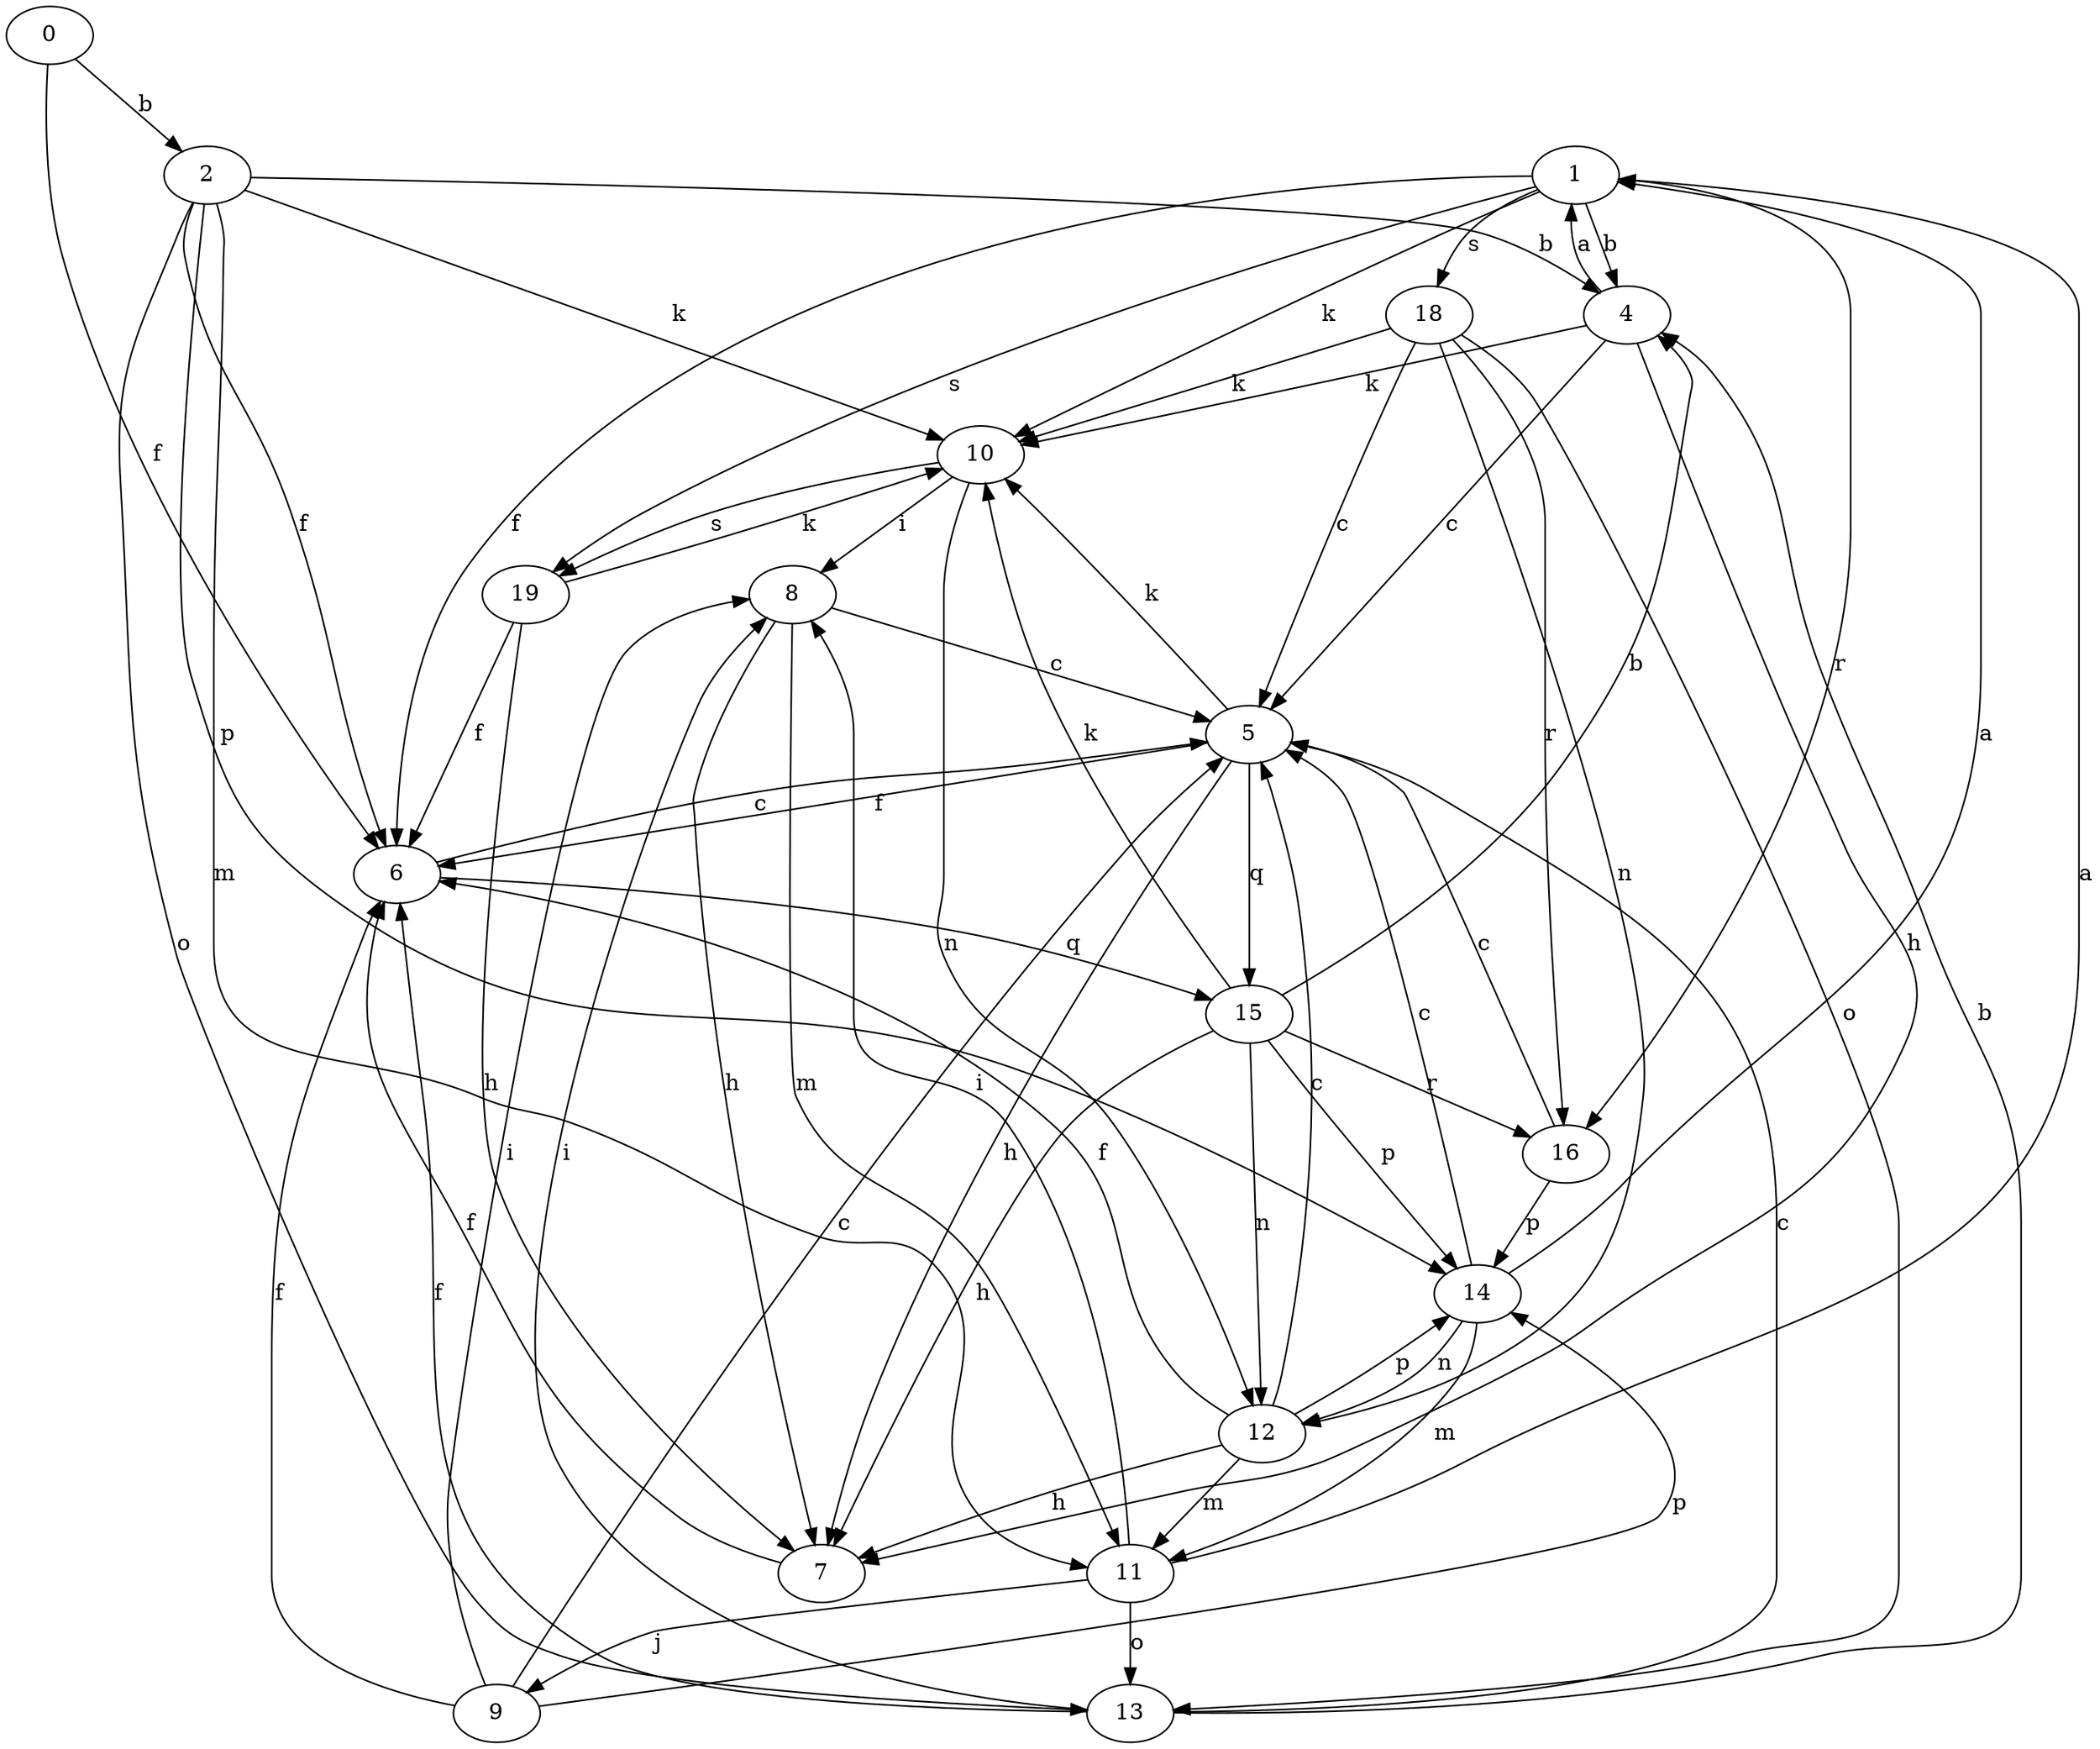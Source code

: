 strict digraph  {
1;
2;
4;
5;
0;
6;
7;
8;
9;
10;
11;
12;
13;
14;
15;
16;
18;
19;
1 -> 4  [label=b];
1 -> 6  [label=f];
1 -> 10  [label=k];
1 -> 16  [label=r];
1 -> 18  [label=s];
1 -> 19  [label=s];
2 -> 4  [label=b];
2 -> 6  [label=f];
2 -> 10  [label=k];
2 -> 11  [label=m];
2 -> 13  [label=o];
2 -> 14  [label=p];
4 -> 1  [label=a];
4 -> 5  [label=c];
4 -> 7  [label=h];
4 -> 10  [label=k];
5 -> 6  [label=f];
5 -> 7  [label=h];
5 -> 10  [label=k];
5 -> 15  [label=q];
0 -> 2  [label=b];
0 -> 6  [label=f];
6 -> 5  [label=c];
6 -> 15  [label=q];
7 -> 6  [label=f];
8 -> 5  [label=c];
8 -> 7  [label=h];
8 -> 11  [label=m];
9 -> 5  [label=c];
9 -> 6  [label=f];
9 -> 8  [label=i];
9 -> 14  [label=p];
10 -> 8  [label=i];
10 -> 12  [label=n];
10 -> 19  [label=s];
11 -> 1  [label=a];
11 -> 8  [label=i];
11 -> 9  [label=j];
11 -> 13  [label=o];
12 -> 5  [label=c];
12 -> 6  [label=f];
12 -> 7  [label=h];
12 -> 11  [label=m];
12 -> 14  [label=p];
13 -> 4  [label=b];
13 -> 5  [label=c];
13 -> 6  [label=f];
13 -> 8  [label=i];
14 -> 1  [label=a];
14 -> 5  [label=c];
14 -> 11  [label=m];
14 -> 12  [label=n];
15 -> 4  [label=b];
15 -> 7  [label=h];
15 -> 10  [label=k];
15 -> 12  [label=n];
15 -> 14  [label=p];
15 -> 16  [label=r];
16 -> 5  [label=c];
16 -> 14  [label=p];
18 -> 5  [label=c];
18 -> 10  [label=k];
18 -> 12  [label=n];
18 -> 13  [label=o];
18 -> 16  [label=r];
19 -> 6  [label=f];
19 -> 7  [label=h];
19 -> 10  [label=k];
}
